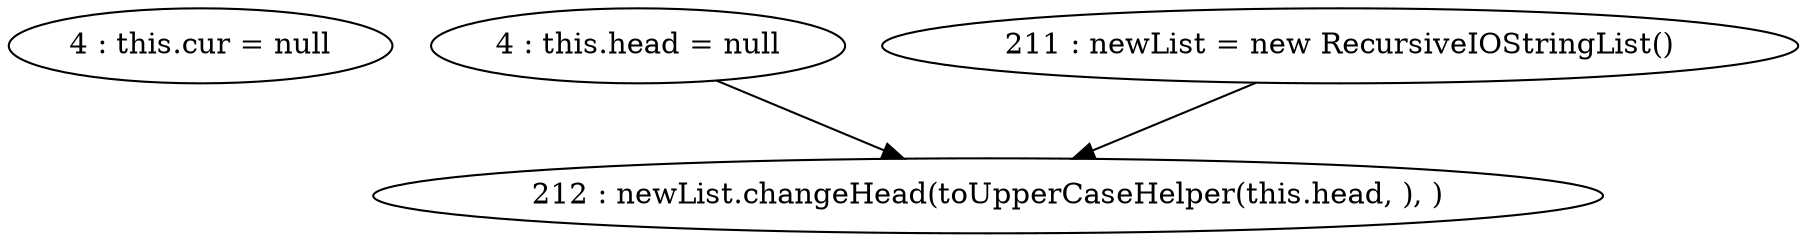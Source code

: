digraph G {
"4 : this.cur = null"
"4 : this.head = null"
"4 : this.head = null" -> "212 : newList.changeHead(toUpperCaseHelper(this.head, ), )"
"211 : newList = new RecursiveIOStringList()"
"211 : newList = new RecursiveIOStringList()" -> "212 : newList.changeHead(toUpperCaseHelper(this.head, ), )"
"212 : newList.changeHead(toUpperCaseHelper(this.head, ), )"
}